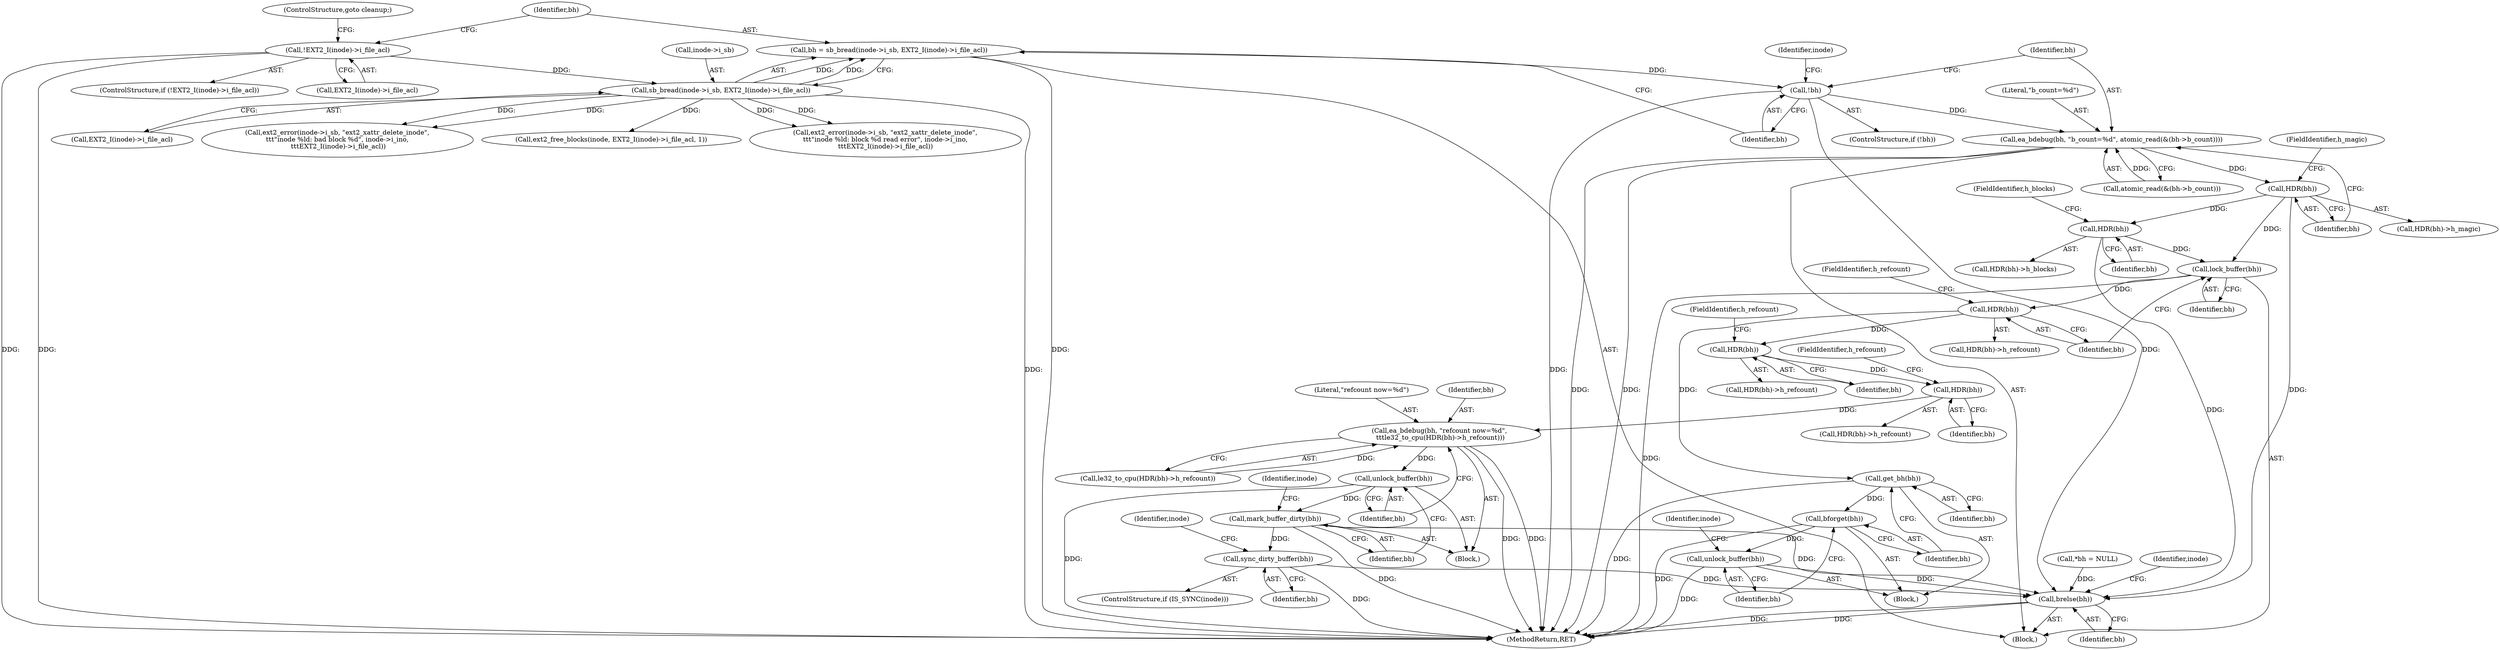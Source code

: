 digraph "0_linux_be0726d33cb8f411945884664924bed3cb8c70ee_6@API" {
"1000121" [label="(Call,bh = sb_bread(inode->i_sb, EXT2_I(inode)->i_file_acl))"];
"1000123" [label="(Call,sb_bread(inode->i_sb, EXT2_I(inode)->i_file_acl))"];
"1000115" [label="(Call,!EXT2_I(inode)->i_file_acl)"];
"1000132" [label="(Call,!bh)"];
"1000149" [label="(Call,ea_bdebug(bh, \"b_count=%d\", atomic_read(&(bh->b_count))))"];
"1000161" [label="(Call,HDR(bh))"];
"1000168" [label="(Call,HDR(bh))"];
"1000198" [label="(Call,lock_buffer(bh))"];
"1000203" [label="(Call,HDR(bh))"];
"1000220" [label="(Call,get_bh(bh))"];
"1000222" [label="(Call,bforget(bh))"];
"1000224" [label="(Call,unlock_buffer(bh))"];
"1000267" [label="(Call,brelse(bh))"];
"1000231" [label="(Call,HDR(bh))"];
"1000245" [label="(Call,HDR(bh))"];
"1000240" [label="(Call,ea_bdebug(bh, \"refcount now=%d\",\n \t\t\tle32_to_cpu(HDR(bh)->h_refcount)))"];
"1000248" [label="(Call,unlock_buffer(bh))"];
"1000250" [label="(Call,mark_buffer_dirty(bh))"];
"1000255" [label="(Call,sync_dirty_buffer(bh))"];
"1000249" [label="(Identifier,bh)"];
"1000116" [label="(Call,EXT2_I(inode)->i_file_acl)"];
"1000268" [label="(Identifier,bh)"];
"1000247" [label="(FieldIdentifier,h_refcount)"];
"1000102" [label="(Block,)"];
"1000220" [label="(Call,get_bh(bh))"];
"1000244" [label="(Call,HDR(bh)->h_refcount)"];
"1000204" [label="(Identifier,bh)"];
"1000267" [label="(Call,brelse(bh))"];
"1000170" [label="(FieldIdentifier,h_blocks)"];
"1000199" [label="(Identifier,bh)"];
"1000163" [label="(FieldIdentifier,h_magic)"];
"1000243" [label="(Call,le32_to_cpu(HDR(bh)->h_refcount))"];
"1000151" [label="(Literal,\"b_count=%d\")"];
"1000221" [label="(Identifier,bh)"];
"1000114" [label="(ControlStructure,if (!EXT2_I(inode)->i_file_acl))"];
"1000223" [label="(Identifier,bh)"];
"1000232" [label="(Identifier,bh)"];
"1000242" [label="(Literal,\"refcount now=%d\")"];
"1000167" [label="(Call,HDR(bh)->h_blocks)"];
"1000120" [label="(ControlStructure,goto cleanup;)"];
"1000251" [label="(Identifier,bh)"];
"1000115" [label="(Call,!EXT2_I(inode)->i_file_acl)"];
"1000225" [label="(Identifier,bh)"];
"1000127" [label="(Call,EXT2_I(inode)->i_file_acl)"];
"1000275" [label="(MethodReturn,RET)"];
"1000205" [label="(FieldIdentifier,h_refcount)"];
"1000174" [label="(Call,ext2_error(inode->i_sb, \"ext2_xattr_delete_inode\",\n\t\t\t\"inode %ld: bad block %d\", inode->i_ino,\n \t\t\tEXT2_I(inode)->i_file_acl))"];
"1000240" [label="(Call,ea_bdebug(bh, \"refcount now=%d\",\n \t\t\tle32_to_cpu(HDR(bh)->h_refcount)))"];
"1000124" [label="(Call,inode->i_sb)"];
"1000133" [label="(Identifier,bh)"];
"1000213" [label="(Call,ext2_free_blocks(inode, EXT2_I(inode)->i_file_acl, 1))"];
"1000256" [label="(Identifier,bh)"];
"1000258" [label="(Identifier,inode)"];
"1000255" [label="(Call,sync_dirty_buffer(bh))"];
"1000135" [label="(Call,ext2_error(inode->i_sb, \"ext2_xattr_delete_inode\",\n\t\t\t\"inode %ld: block %d read error\", inode->i_ino,\n\t\t\tEXT2_I(inode)->i_file_acl))"];
"1000230" [label="(Call,HDR(bh)->h_refcount)"];
"1000123" [label="(Call,sb_bread(inode->i_sb, EXT2_I(inode)->i_file_acl))"];
"1000254" [label="(Identifier,inode)"];
"1000208" [label="(Block,)"];
"1000137" [label="(Identifier,inode)"];
"1000168" [label="(Call,HDR(bh))"];
"1000131" [label="(ControlStructure,if (!bh))"];
"1000150" [label="(Identifier,bh)"];
"1000152" [label="(Call,atomic_read(&(bh->b_count)))"];
"1000263" [label="(Identifier,inode)"];
"1000241" [label="(Identifier,bh)"];
"1000227" [label="(Block,)"];
"1000246" [label="(Identifier,bh)"];
"1000149" [label="(Call,ea_bdebug(bh, \"b_count=%d\", atomic_read(&(bh->b_count))))"];
"1000224" [label="(Call,unlock_buffer(bh))"];
"1000198" [label="(Call,lock_buffer(bh))"];
"1000231" [label="(Call,HDR(bh))"];
"1000161" [label="(Call,HDR(bh))"];
"1000222" [label="(Call,bforget(bh))"];
"1000273" [label="(Identifier,inode)"];
"1000203" [label="(Call,HDR(bh))"];
"1000245" [label="(Call,HDR(bh))"];
"1000233" [label="(FieldIdentifier,h_refcount)"];
"1000252" [label="(ControlStructure,if (IS_SYNC(inode)))"];
"1000250" [label="(Call,mark_buffer_dirty(bh))"];
"1000202" [label="(Call,HDR(bh)->h_refcount)"];
"1000122" [label="(Identifier,bh)"];
"1000169" [label="(Identifier,bh)"];
"1000162" [label="(Identifier,bh)"];
"1000160" [label="(Call,HDR(bh)->h_magic)"];
"1000248" [label="(Call,unlock_buffer(bh))"];
"1000104" [label="(Call,*bh = NULL)"];
"1000132" [label="(Call,!bh)"];
"1000121" [label="(Call,bh = sb_bread(inode->i_sb, EXT2_I(inode)->i_file_acl))"];
"1000121" -> "1000102"  [label="AST: "];
"1000121" -> "1000123"  [label="CFG: "];
"1000122" -> "1000121"  [label="AST: "];
"1000123" -> "1000121"  [label="AST: "];
"1000133" -> "1000121"  [label="CFG: "];
"1000121" -> "1000275"  [label="DDG: "];
"1000123" -> "1000121"  [label="DDG: "];
"1000123" -> "1000121"  [label="DDG: "];
"1000121" -> "1000132"  [label="DDG: "];
"1000123" -> "1000127"  [label="CFG: "];
"1000124" -> "1000123"  [label="AST: "];
"1000127" -> "1000123"  [label="AST: "];
"1000123" -> "1000275"  [label="DDG: "];
"1000115" -> "1000123"  [label="DDG: "];
"1000123" -> "1000135"  [label="DDG: "];
"1000123" -> "1000135"  [label="DDG: "];
"1000123" -> "1000174"  [label="DDG: "];
"1000123" -> "1000174"  [label="DDG: "];
"1000123" -> "1000213"  [label="DDG: "];
"1000115" -> "1000114"  [label="AST: "];
"1000115" -> "1000116"  [label="CFG: "];
"1000116" -> "1000115"  [label="AST: "];
"1000120" -> "1000115"  [label="CFG: "];
"1000122" -> "1000115"  [label="CFG: "];
"1000115" -> "1000275"  [label="DDG: "];
"1000115" -> "1000275"  [label="DDG: "];
"1000132" -> "1000131"  [label="AST: "];
"1000132" -> "1000133"  [label="CFG: "];
"1000133" -> "1000132"  [label="AST: "];
"1000137" -> "1000132"  [label="CFG: "];
"1000150" -> "1000132"  [label="CFG: "];
"1000132" -> "1000275"  [label="DDG: "];
"1000132" -> "1000149"  [label="DDG: "];
"1000132" -> "1000267"  [label="DDG: "];
"1000149" -> "1000102"  [label="AST: "];
"1000149" -> "1000152"  [label="CFG: "];
"1000150" -> "1000149"  [label="AST: "];
"1000151" -> "1000149"  [label="AST: "];
"1000152" -> "1000149"  [label="AST: "];
"1000162" -> "1000149"  [label="CFG: "];
"1000149" -> "1000275"  [label="DDG: "];
"1000149" -> "1000275"  [label="DDG: "];
"1000152" -> "1000149"  [label="DDG: "];
"1000149" -> "1000161"  [label="DDG: "];
"1000161" -> "1000160"  [label="AST: "];
"1000161" -> "1000162"  [label="CFG: "];
"1000162" -> "1000161"  [label="AST: "];
"1000163" -> "1000161"  [label="CFG: "];
"1000161" -> "1000168"  [label="DDG: "];
"1000161" -> "1000198"  [label="DDG: "];
"1000161" -> "1000267"  [label="DDG: "];
"1000168" -> "1000167"  [label="AST: "];
"1000168" -> "1000169"  [label="CFG: "];
"1000169" -> "1000168"  [label="AST: "];
"1000170" -> "1000168"  [label="CFG: "];
"1000168" -> "1000198"  [label="DDG: "];
"1000168" -> "1000267"  [label="DDG: "];
"1000198" -> "1000102"  [label="AST: "];
"1000198" -> "1000199"  [label="CFG: "];
"1000199" -> "1000198"  [label="AST: "];
"1000204" -> "1000198"  [label="CFG: "];
"1000198" -> "1000275"  [label="DDG: "];
"1000198" -> "1000203"  [label="DDG: "];
"1000203" -> "1000202"  [label="AST: "];
"1000203" -> "1000204"  [label="CFG: "];
"1000204" -> "1000203"  [label="AST: "];
"1000205" -> "1000203"  [label="CFG: "];
"1000203" -> "1000220"  [label="DDG: "];
"1000203" -> "1000231"  [label="DDG: "];
"1000220" -> "1000208"  [label="AST: "];
"1000220" -> "1000221"  [label="CFG: "];
"1000221" -> "1000220"  [label="AST: "];
"1000223" -> "1000220"  [label="CFG: "];
"1000220" -> "1000275"  [label="DDG: "];
"1000220" -> "1000222"  [label="DDG: "];
"1000222" -> "1000208"  [label="AST: "];
"1000222" -> "1000223"  [label="CFG: "];
"1000223" -> "1000222"  [label="AST: "];
"1000225" -> "1000222"  [label="CFG: "];
"1000222" -> "1000275"  [label="DDG: "];
"1000222" -> "1000224"  [label="DDG: "];
"1000224" -> "1000208"  [label="AST: "];
"1000224" -> "1000225"  [label="CFG: "];
"1000225" -> "1000224"  [label="AST: "];
"1000263" -> "1000224"  [label="CFG: "];
"1000224" -> "1000275"  [label="DDG: "];
"1000224" -> "1000267"  [label="DDG: "];
"1000267" -> "1000102"  [label="AST: "];
"1000267" -> "1000268"  [label="CFG: "];
"1000268" -> "1000267"  [label="AST: "];
"1000273" -> "1000267"  [label="CFG: "];
"1000267" -> "1000275"  [label="DDG: "];
"1000267" -> "1000275"  [label="DDG: "];
"1000250" -> "1000267"  [label="DDG: "];
"1000104" -> "1000267"  [label="DDG: "];
"1000255" -> "1000267"  [label="DDG: "];
"1000231" -> "1000230"  [label="AST: "];
"1000231" -> "1000232"  [label="CFG: "];
"1000232" -> "1000231"  [label="AST: "];
"1000233" -> "1000231"  [label="CFG: "];
"1000231" -> "1000245"  [label="DDG: "];
"1000245" -> "1000244"  [label="AST: "];
"1000245" -> "1000246"  [label="CFG: "];
"1000246" -> "1000245"  [label="AST: "];
"1000247" -> "1000245"  [label="CFG: "];
"1000245" -> "1000240"  [label="DDG: "];
"1000240" -> "1000227"  [label="AST: "];
"1000240" -> "1000243"  [label="CFG: "];
"1000241" -> "1000240"  [label="AST: "];
"1000242" -> "1000240"  [label="AST: "];
"1000243" -> "1000240"  [label="AST: "];
"1000249" -> "1000240"  [label="CFG: "];
"1000240" -> "1000275"  [label="DDG: "];
"1000240" -> "1000275"  [label="DDG: "];
"1000243" -> "1000240"  [label="DDG: "];
"1000240" -> "1000248"  [label="DDG: "];
"1000248" -> "1000227"  [label="AST: "];
"1000248" -> "1000249"  [label="CFG: "];
"1000249" -> "1000248"  [label="AST: "];
"1000251" -> "1000248"  [label="CFG: "];
"1000248" -> "1000275"  [label="DDG: "];
"1000248" -> "1000250"  [label="DDG: "];
"1000250" -> "1000227"  [label="AST: "];
"1000250" -> "1000251"  [label="CFG: "];
"1000251" -> "1000250"  [label="AST: "];
"1000254" -> "1000250"  [label="CFG: "];
"1000250" -> "1000275"  [label="DDG: "];
"1000250" -> "1000255"  [label="DDG: "];
"1000255" -> "1000252"  [label="AST: "];
"1000255" -> "1000256"  [label="CFG: "];
"1000256" -> "1000255"  [label="AST: "];
"1000258" -> "1000255"  [label="CFG: "];
"1000255" -> "1000275"  [label="DDG: "];
}
